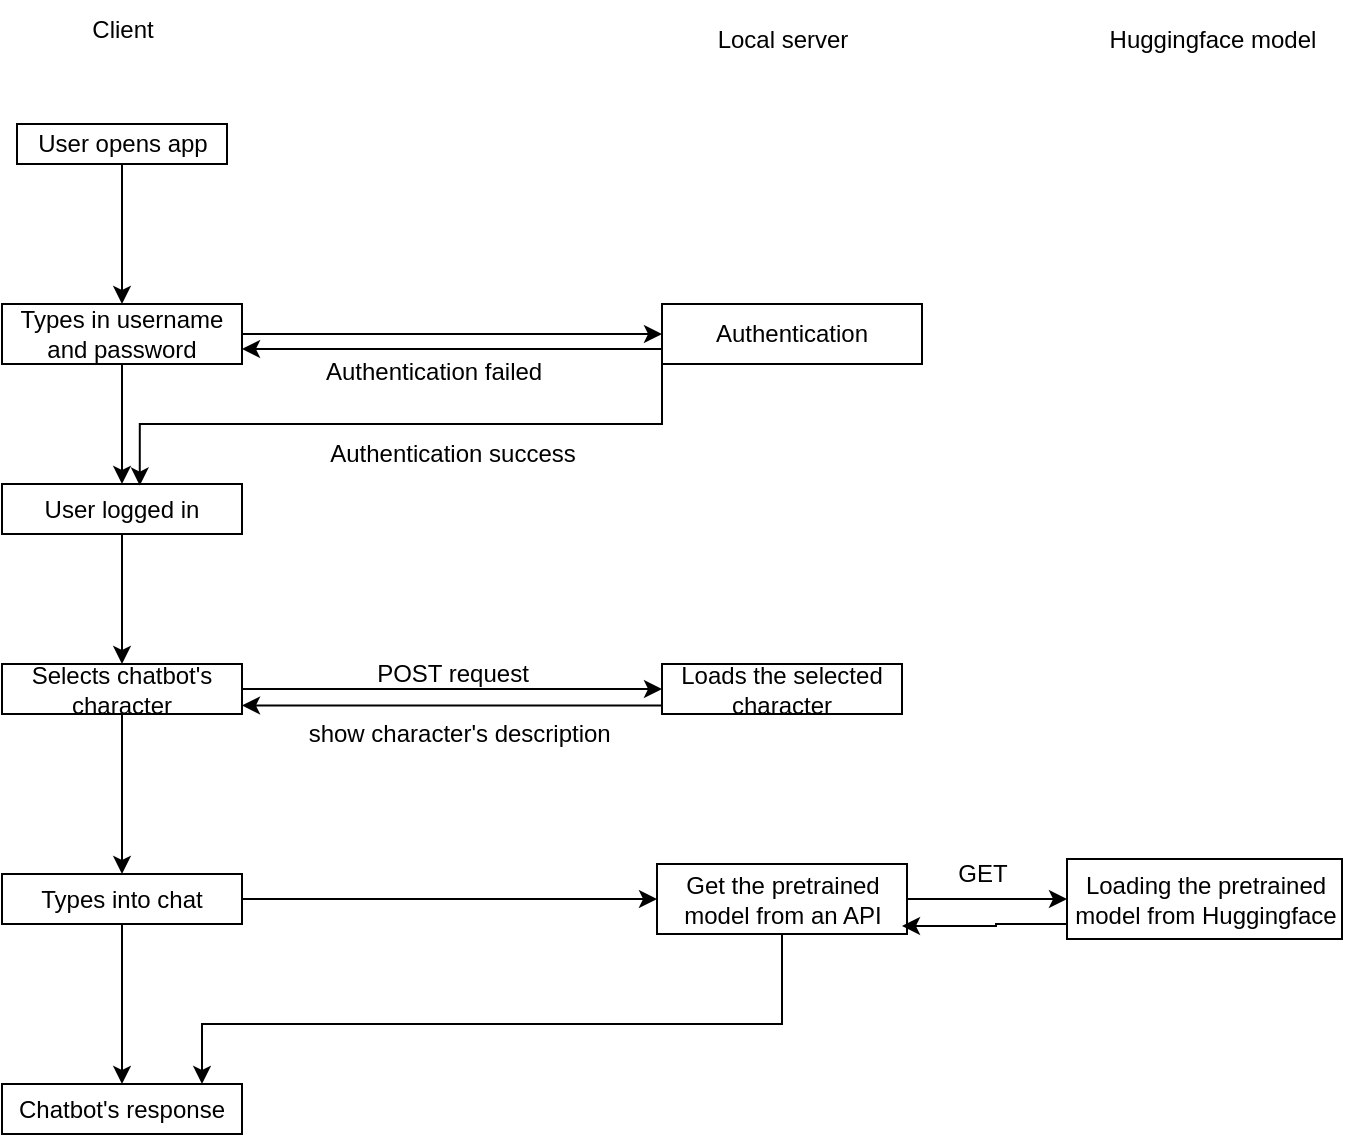<mxfile version="24.7.10">
  <diagram name="Page-1" id="1KPBD8851XFPFAti9frW">
    <mxGraphModel dx="708" dy="373" grid="1" gridSize="10" guides="1" tooltips="1" connect="1" arrows="1" fold="1" page="1" pageScale="1" pageWidth="850" pageHeight="1100" math="0" shadow="0">
      <root>
        <mxCell id="0" />
        <mxCell id="1" parent="0" />
        <mxCell id="W5UPSt7aWASqb0SpG_ng-3" value="" style="edgeStyle=orthogonalEdgeStyle;rounded=0;orthogonalLoop=1;jettySize=auto;html=1;" edge="1" parent="1" source="W5UPSt7aWASqb0SpG_ng-1" target="W5UPSt7aWASqb0SpG_ng-2">
          <mxGeometry relative="1" as="geometry" />
        </mxCell>
        <mxCell id="W5UPSt7aWASqb0SpG_ng-1" value="User opens app" style="rounded=0;whiteSpace=wrap;html=1;" vertex="1" parent="1">
          <mxGeometry x="47.5" y="80" width="105" height="20" as="geometry" />
        </mxCell>
        <mxCell id="W5UPSt7aWASqb0SpG_ng-5" value="" style="edgeStyle=orthogonalEdgeStyle;rounded=0;orthogonalLoop=1;jettySize=auto;html=1;" edge="1" parent="1" source="W5UPSt7aWASqb0SpG_ng-2" target="W5UPSt7aWASqb0SpG_ng-4">
          <mxGeometry relative="1" as="geometry" />
        </mxCell>
        <mxCell id="W5UPSt7aWASqb0SpG_ng-15" value="" style="edgeStyle=orthogonalEdgeStyle;rounded=0;orthogonalLoop=1;jettySize=auto;html=1;" edge="1" parent="1" source="W5UPSt7aWASqb0SpG_ng-2" target="W5UPSt7aWASqb0SpG_ng-14">
          <mxGeometry relative="1" as="geometry" />
        </mxCell>
        <mxCell id="W5UPSt7aWASqb0SpG_ng-2" value="Types in username and password" style="rounded=0;whiteSpace=wrap;html=1;" vertex="1" parent="1">
          <mxGeometry x="40" y="170" width="120" height="30" as="geometry" />
        </mxCell>
        <mxCell id="W5UPSt7aWASqb0SpG_ng-7" value="" style="edgeStyle=orthogonalEdgeStyle;rounded=0;orthogonalLoop=1;jettySize=auto;html=1;" edge="1" parent="1" source="W5UPSt7aWASqb0SpG_ng-4" target="W5UPSt7aWASqb0SpG_ng-6">
          <mxGeometry relative="1" as="geometry" />
        </mxCell>
        <mxCell id="W5UPSt7aWASqb0SpG_ng-4" value="User logged in" style="rounded=0;whiteSpace=wrap;html=1;" vertex="1" parent="1">
          <mxGeometry x="40" y="260" width="120" height="25" as="geometry" />
        </mxCell>
        <mxCell id="W5UPSt7aWASqb0SpG_ng-25" value="" style="edgeStyle=orthogonalEdgeStyle;rounded=0;orthogonalLoop=1;jettySize=auto;html=1;" edge="1" parent="1" source="W5UPSt7aWASqb0SpG_ng-6" target="W5UPSt7aWASqb0SpG_ng-24">
          <mxGeometry relative="1" as="geometry" />
        </mxCell>
        <mxCell id="W5UPSt7aWASqb0SpG_ng-27" value="" style="edgeStyle=orthogonalEdgeStyle;rounded=0;orthogonalLoop=1;jettySize=auto;html=1;" edge="1" parent="1" source="W5UPSt7aWASqb0SpG_ng-6" target="W5UPSt7aWASqb0SpG_ng-26">
          <mxGeometry relative="1" as="geometry" />
        </mxCell>
        <mxCell id="W5UPSt7aWASqb0SpG_ng-6" value="Selects chatbot&#39;s character" style="rounded=0;whiteSpace=wrap;html=1;" vertex="1" parent="1">
          <mxGeometry x="40" y="350" width="120" height="25" as="geometry" />
        </mxCell>
        <mxCell id="W5UPSt7aWASqb0SpG_ng-9" value="Client" style="text;html=1;align=center;verticalAlign=middle;resizable=0;points=[];autosize=1;strokeColor=none;fillColor=none;" vertex="1" parent="1">
          <mxGeometry x="75" y="18" width="50" height="30" as="geometry" />
        </mxCell>
        <mxCell id="W5UPSt7aWASqb0SpG_ng-10" value="&lt;div&gt;Local server&lt;/div&gt;" style="text;html=1;align=center;verticalAlign=middle;resizable=0;points=[];autosize=1;strokeColor=none;fillColor=none;" vertex="1" parent="1">
          <mxGeometry x="385" y="23" width="90" height="30" as="geometry" />
        </mxCell>
        <mxCell id="W5UPSt7aWASqb0SpG_ng-22" style="edgeStyle=orthogonalEdgeStyle;rounded=0;orthogonalLoop=1;jettySize=auto;html=1;exitX=0;exitY=0.75;exitDx=0;exitDy=0;entryX=1;entryY=0.75;entryDx=0;entryDy=0;" edge="1" parent="1" source="W5UPSt7aWASqb0SpG_ng-14" target="W5UPSt7aWASqb0SpG_ng-2">
          <mxGeometry relative="1" as="geometry" />
        </mxCell>
        <mxCell id="W5UPSt7aWASqb0SpG_ng-14" value="Authentication" style="rounded=0;whiteSpace=wrap;html=1;" vertex="1" parent="1">
          <mxGeometry x="370" y="170" width="130" height="30" as="geometry" />
        </mxCell>
        <mxCell id="W5UPSt7aWASqb0SpG_ng-18" value="Authentication success" style="text;html=1;align=center;verticalAlign=middle;resizable=0;points=[];autosize=1;strokeColor=none;fillColor=none;" vertex="1" parent="1">
          <mxGeometry x="190" y="230" width="150" height="30" as="geometry" />
        </mxCell>
        <mxCell id="W5UPSt7aWASqb0SpG_ng-21" style="edgeStyle=orthogonalEdgeStyle;rounded=0;orthogonalLoop=1;jettySize=auto;html=1;exitX=0;exitY=1;exitDx=0;exitDy=0;entryX=0.574;entryY=0.031;entryDx=0;entryDy=0;entryPerimeter=0;" edge="1" parent="1" source="W5UPSt7aWASqb0SpG_ng-14" target="W5UPSt7aWASqb0SpG_ng-4">
          <mxGeometry relative="1" as="geometry" />
        </mxCell>
        <mxCell id="W5UPSt7aWASqb0SpG_ng-23" value="Authentication failed" style="text;whiteSpace=wrap;html=1;" vertex="1" parent="1">
          <mxGeometry x="200" y="190" width="160" height="20" as="geometry" />
        </mxCell>
        <mxCell id="W5UPSt7aWASqb0SpG_ng-30" value="" style="edgeStyle=orthogonalEdgeStyle;rounded=0;orthogonalLoop=1;jettySize=auto;html=1;" edge="1" parent="1" source="W5UPSt7aWASqb0SpG_ng-24" target="W5UPSt7aWASqb0SpG_ng-29">
          <mxGeometry relative="1" as="geometry" />
        </mxCell>
        <mxCell id="W5UPSt7aWASqb0SpG_ng-37" value="" style="edgeStyle=orthogonalEdgeStyle;rounded=0;orthogonalLoop=1;jettySize=auto;html=1;" edge="1" parent="1" source="W5UPSt7aWASqb0SpG_ng-24" target="W5UPSt7aWASqb0SpG_ng-36">
          <mxGeometry relative="1" as="geometry" />
        </mxCell>
        <mxCell id="W5UPSt7aWASqb0SpG_ng-24" value="Types into chat" style="rounded=0;whiteSpace=wrap;html=1;" vertex="1" parent="1">
          <mxGeometry x="40" y="455" width="120" height="25" as="geometry" />
        </mxCell>
        <mxCell id="W5UPSt7aWASqb0SpG_ng-32" style="edgeStyle=orthogonalEdgeStyle;rounded=0;orthogonalLoop=1;jettySize=auto;html=1;exitX=0;exitY=0.75;exitDx=0;exitDy=0;entryX=1;entryY=0.75;entryDx=0;entryDy=0;" edge="1" parent="1">
          <mxGeometry relative="1" as="geometry">
            <mxPoint x="370.0" y="370.75" as="sourcePoint" />
            <mxPoint x="160" y="370.75" as="targetPoint" />
          </mxGeometry>
        </mxCell>
        <mxCell id="W5UPSt7aWASqb0SpG_ng-26" value="Loads the selected character" style="rounded=0;whiteSpace=wrap;html=1;" vertex="1" parent="1">
          <mxGeometry x="370" y="350" width="120" height="25" as="geometry" />
        </mxCell>
        <mxCell id="W5UPSt7aWASqb0SpG_ng-28" value="POST request" style="text;html=1;align=center;verticalAlign=middle;resizable=0;points=[];autosize=1;strokeColor=none;fillColor=none;" vertex="1" parent="1">
          <mxGeometry x="215" y="340" width="100" height="30" as="geometry" />
        </mxCell>
        <mxCell id="W5UPSt7aWASqb0SpG_ng-29" value="Chatbot&#39;s response" style="rounded=0;whiteSpace=wrap;html=1;" vertex="1" parent="1">
          <mxGeometry x="40" y="560" width="120" height="25" as="geometry" />
        </mxCell>
        <mxCell id="W5UPSt7aWASqb0SpG_ng-35" value="show character&#39;s description&amp;nbsp;" style="text;html=1;align=center;verticalAlign=middle;resizable=0;points=[];autosize=1;strokeColor=none;fillColor=none;" vertex="1" parent="1">
          <mxGeometry x="180" y="370" width="180" height="30" as="geometry" />
        </mxCell>
        <mxCell id="W5UPSt7aWASqb0SpG_ng-39" value="" style="edgeStyle=orthogonalEdgeStyle;rounded=0;orthogonalLoop=1;jettySize=auto;html=1;" edge="1" parent="1" source="W5UPSt7aWASqb0SpG_ng-36" target="W5UPSt7aWASqb0SpG_ng-38">
          <mxGeometry relative="1" as="geometry" />
        </mxCell>
        <mxCell id="W5UPSt7aWASqb0SpG_ng-41" value="" style="edgeStyle=orthogonalEdgeStyle;rounded=0;orthogonalLoop=1;jettySize=auto;html=1;" edge="1" parent="1" source="W5UPSt7aWASqb0SpG_ng-36">
          <mxGeometry relative="1" as="geometry">
            <mxPoint x="140" y="560" as="targetPoint" />
            <Array as="points">
              <mxPoint x="430" y="530" />
              <mxPoint x="140" y="530" />
            </Array>
          </mxGeometry>
        </mxCell>
        <mxCell id="W5UPSt7aWASqb0SpG_ng-36" value="Get the pretrained model from an API" style="rounded=0;whiteSpace=wrap;html=1;" vertex="1" parent="1">
          <mxGeometry x="367.5" y="450" width="125" height="35" as="geometry" />
        </mxCell>
        <mxCell id="W5UPSt7aWASqb0SpG_ng-44" value="" style="edgeStyle=orthogonalEdgeStyle;rounded=0;orthogonalLoop=1;jettySize=auto;html=1;" edge="1" parent="1" source="W5UPSt7aWASqb0SpG_ng-38">
          <mxGeometry relative="1" as="geometry">
            <mxPoint x="490" y="481" as="targetPoint" />
            <Array as="points">
              <mxPoint x="537" y="480" />
              <mxPoint x="537" y="481" />
            </Array>
          </mxGeometry>
        </mxCell>
        <mxCell id="W5UPSt7aWASqb0SpG_ng-38" value="Loading the pretrained model from Huggingface" style="rounded=0;whiteSpace=wrap;html=1;" vertex="1" parent="1">
          <mxGeometry x="572.5" y="447.5" width="137.5" height="40" as="geometry" />
        </mxCell>
        <mxCell id="W5UPSt7aWASqb0SpG_ng-42" value="Huggingface model" style="text;html=1;align=center;verticalAlign=middle;resizable=0;points=[];autosize=1;strokeColor=none;fillColor=none;" vertex="1" parent="1">
          <mxGeometry x="580" y="23" width="130" height="30" as="geometry" />
        </mxCell>
        <mxCell id="W5UPSt7aWASqb0SpG_ng-45" value="GET" style="text;html=1;align=center;verticalAlign=middle;resizable=0;points=[];autosize=1;strokeColor=none;fillColor=none;" vertex="1" parent="1">
          <mxGeometry x="505" y="440" width="50" height="30" as="geometry" />
        </mxCell>
      </root>
    </mxGraphModel>
  </diagram>
</mxfile>
